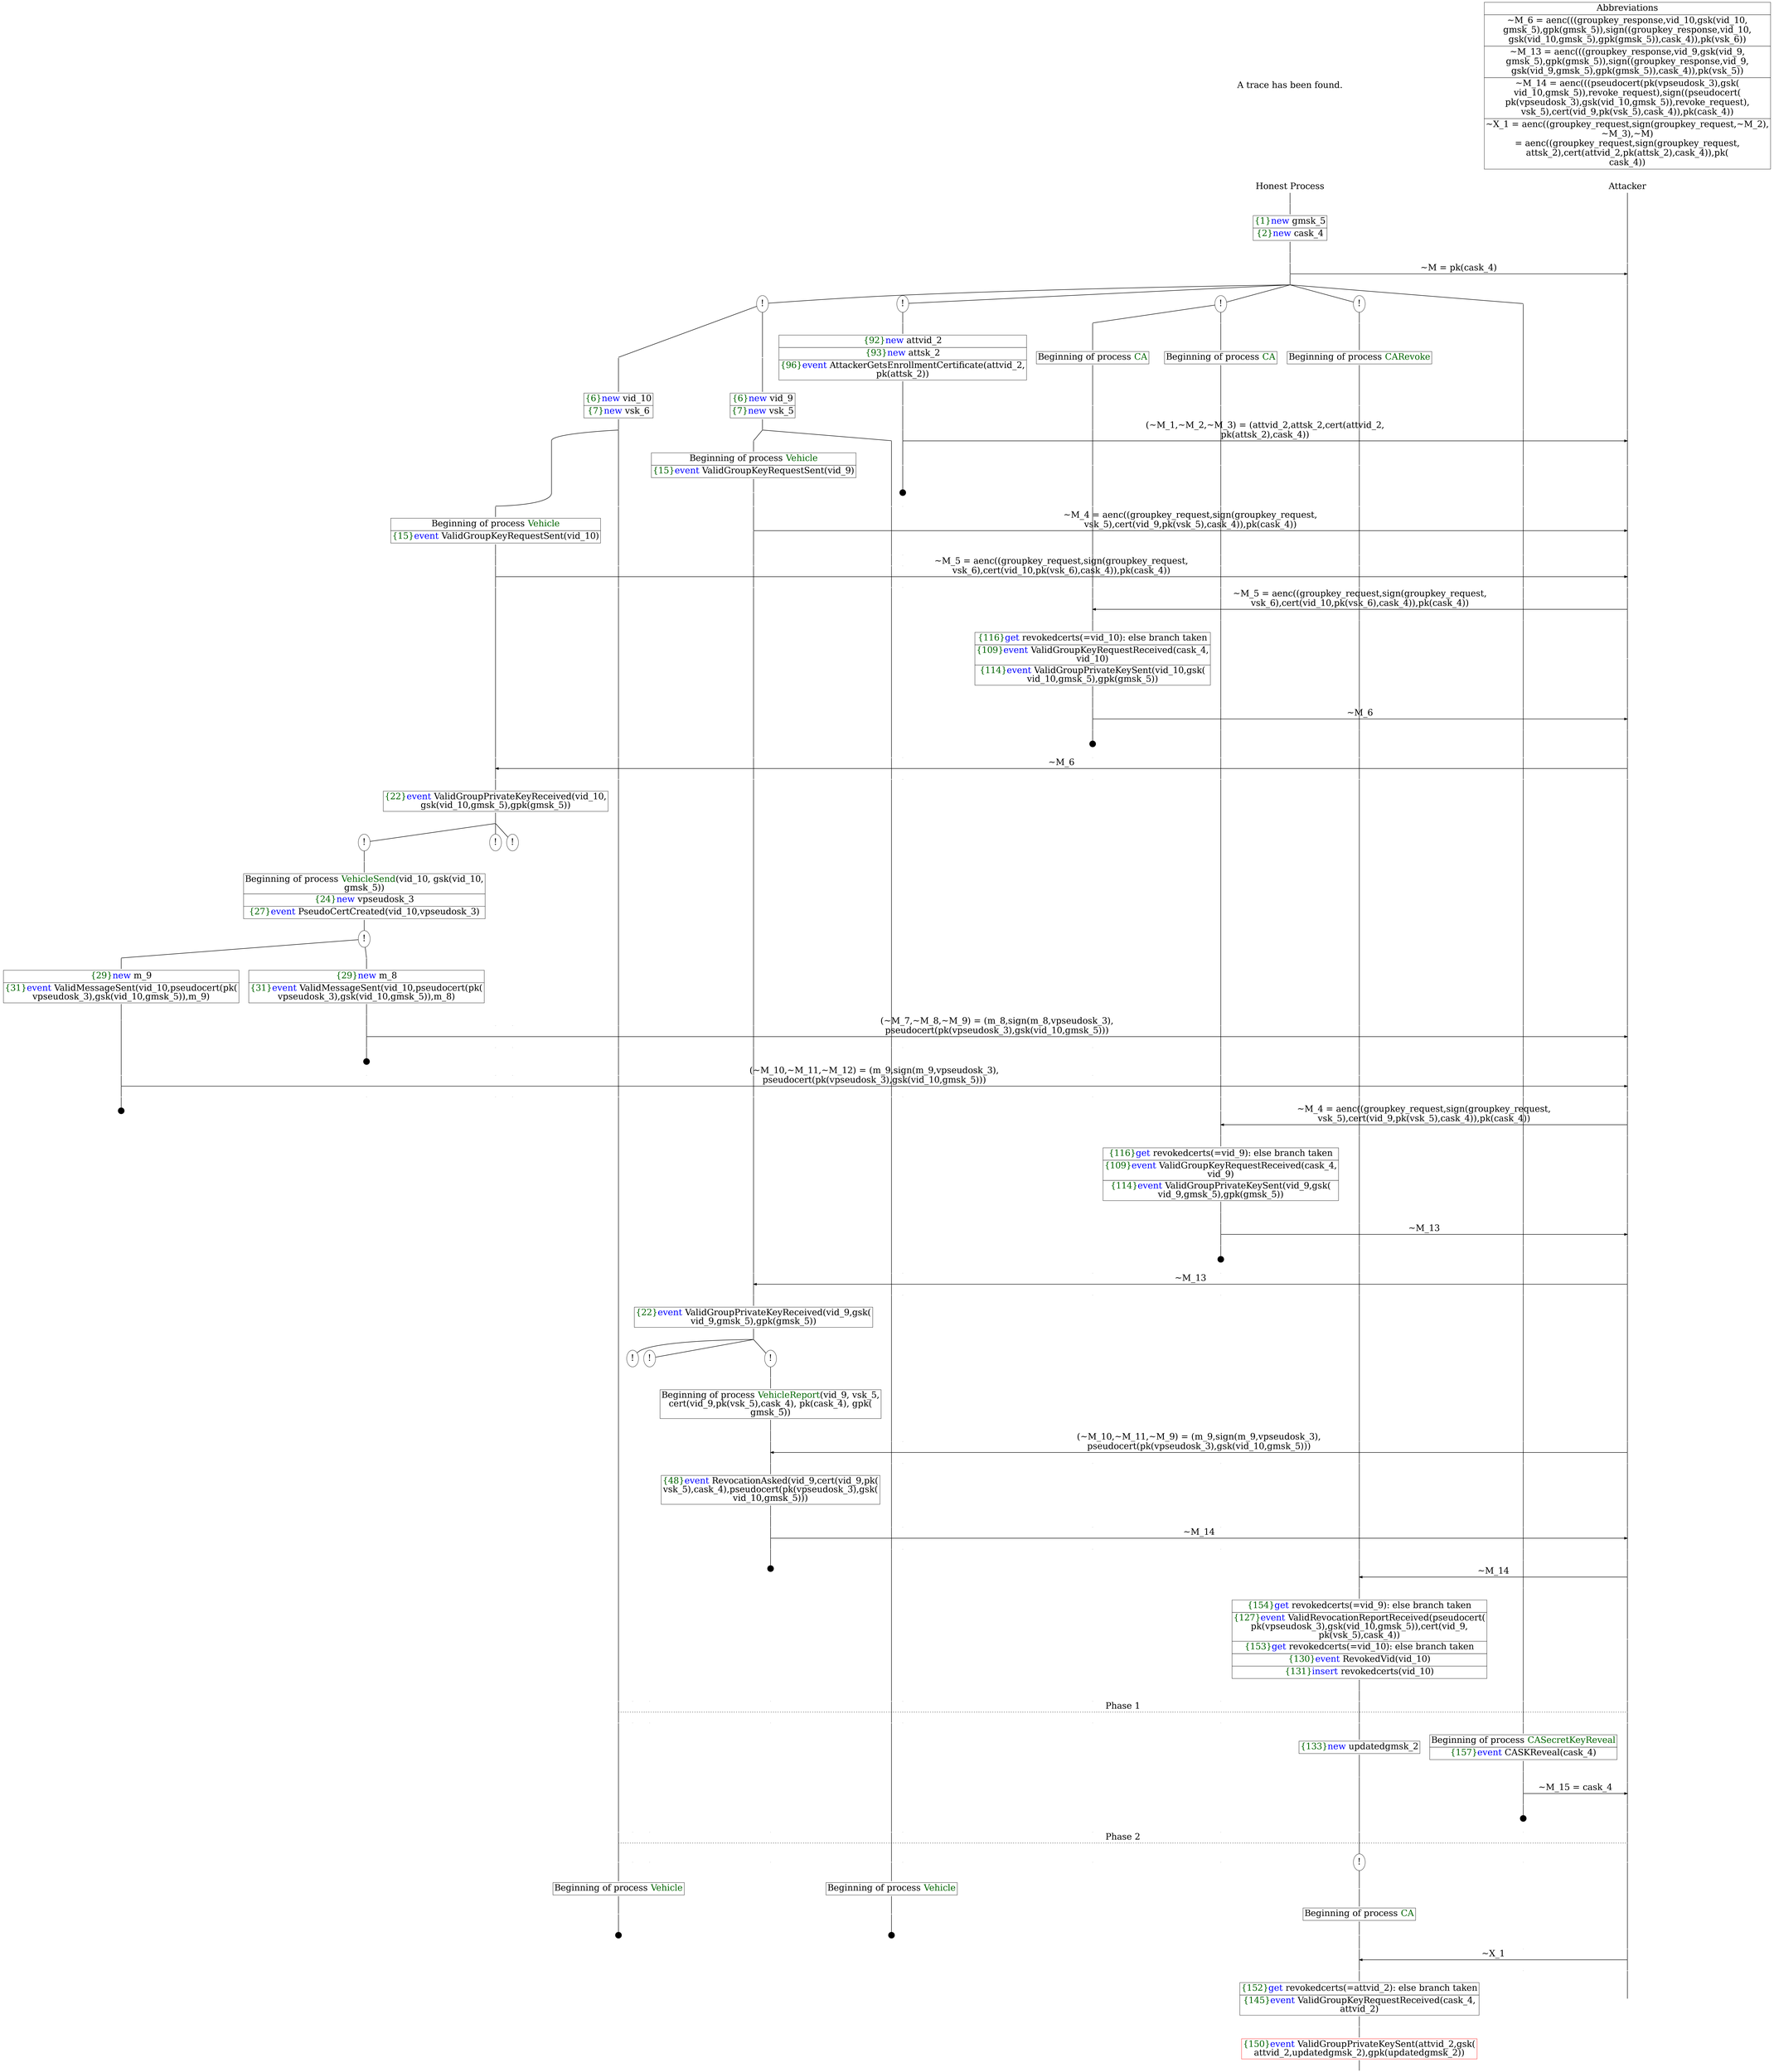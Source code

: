 digraph {
graph [ordering = out]
edge [arrowhead = none, penwidth = 1.6, fontsize = 30]
node [shape = point, width = 0, height = 0, fontsize = 30]
Trace [label = <A trace has been found.<br/>
>, shape = plaintext]
P0__0 [label = "Honest Process", shape = plaintext]
P__0 [label = "Attacker", shape = plaintext]
Trace -> P0__0 [label = "", style = invisible, weight = 100]{rank = same; P0__0 P__0}
P0__0 -> P0__1 [label = <>, weight = 100]
P0__1 -> P0__2 [label = <>, weight = 100]
P0__2 [shape = plaintext, label = <<TABLE BORDER="0" CELLBORDER="1" CELLSPACING="0" CELLPADDING="4"> <TR><TD><FONT COLOR="darkgreen">{1}</FONT><FONT COLOR="blue">new </FONT>gmsk_5</TD></TR><TR><TD><FONT COLOR="darkgreen">{2}</FONT><FONT COLOR="blue">new </FONT>cask_4</TD></TR></TABLE>>]
P0__2 -> P0__3 [label = <>, weight = 100]
P0__3 -> P0__4 [label = <>, weight = 100]
P__0 -> P__1 [label = <>, weight = 100]
{rank = same; P__1 P0__4}
P0__4 -> P0__5 [label = <>, weight = 100]
P__1 -> P__2 [label = <>, weight = 100]
{rank = same; P__2 P0__5}
P0__5 -> P__2 [label = <~M = pk(cask_4)>, arrowhead = normal]
P0__5 -> P0__6 [label = <>, weight = 100]
P__2 -> P__3 [label = <>, weight = 100]
{rank = same; P__3 P0__6}
/*RPar */
P0__6 -> P0_4__6 [label = <>]
P0__6 -> P0_3__6 [label = <>]
P0__6 -> P0_2__6 [label = <>]
P0__6 -> P0_1__6 [label = <>]
P0__6 -> P0_0__6 [label = <>]
P0__6 [label = "", fixedsize = false, width = 0, height = 0, shape = none]
{rank = same; P0_0__6 P0_1__6 P0_2__6 P0_3__6 P0_4__6}
P0_1__6 [label = "!", shape = ellipse]
P0_1_0__6 [label = "", fixedsize = false, width = 0, height = 0, shape = none]
P0_1__6 -> P0_1_0__6 [label = <>, weight = 100]
P0_1_0__6 -> P0_1_0__7 [label = <>, weight = 100]
P0_1_0__7 [shape = plaintext, label = <<TABLE BORDER="0" CELLBORDER="1" CELLSPACING="0" CELLPADDING="4"> <TR><TD>Beginning of process <FONT COLOR="darkgreen">CARevoke</FONT></TD></TR></TABLE>>]
P0_1_0__7 -> P0_1_0__8 [label = <>, weight = 100]
P0_2__6 [label = "!", shape = ellipse]
{rank = same; P0_2_1__6 P0_2_0__6}
P0_2_1__6 [label = "", fixedsize = false, width = 0, height = 0, shape = none]
P0_2__6 -> P0_2_1__6 [label = <>]
P0_2_0__6 [label = "", fixedsize = false, width = 0, height = 0, shape = none]
P0_2__6 -> P0_2_0__6 [label = <>]
P0_2_0__6 -> P0_2_0__7 [label = <>, weight = 100]
P0_2_0__7 [shape = plaintext, label = <<TABLE BORDER="0" CELLBORDER="1" CELLSPACING="0" CELLPADDING="4"> <TR><TD>Beginning of process <FONT COLOR="darkgreen">CA</FONT></TD></TR></TABLE>>]
P0_2_0__7 -> P0_2_0__8 [label = <>, weight = 100]
P0_2_1__6 -> P0_2_1__7 [label = <>, weight = 100]
P0_2_1__7 [shape = plaintext, label = <<TABLE BORDER="0" CELLBORDER="1" CELLSPACING="0" CELLPADDING="4"> <TR><TD>Beginning of process <FONT COLOR="darkgreen">CA</FONT></TD></TR></TABLE>>]
P0_2_1__7 -> P0_2_1__8 [label = <>, weight = 100]
P0_3__6 [label = "!", shape = ellipse]
P0_3_0__6 [label = "", fixedsize = false, width = 0, height = 0, shape = none]
P0_3__6 -> P0_3_0__6 [label = <>, weight = 100]
P0_3_0__6 -> P0_3_0__7 [label = <>, weight = 100]
P0_3_0__7 [shape = plaintext, label = <<TABLE BORDER="0" CELLBORDER="1" CELLSPACING="0" CELLPADDING="4"> <TR><TD><FONT COLOR="darkgreen">{92}</FONT><FONT COLOR="blue">new </FONT>attvid_2</TD></TR><TR><TD><FONT COLOR="darkgreen">{93}</FONT><FONT COLOR="blue">new </FONT>attsk_2</TD></TR><TR><TD><FONT COLOR="darkgreen">{96}</FONT><FONT COLOR="blue">event</FONT> AttackerGetsEnrollmentCertificate(attvid_2,<br/>
pk(attsk_2))</TD></TR></TABLE>>]
P0_3_0__7 -> P0_3_0__8 [label = <>, weight = 100]
P0_3_0__8 -> P0_3_0__9 [label = <>, weight = 100]
P0_2_1__8 -> P0_2_1__9 [label = <>, weight = 100]
P0_2_0__8 -> P0_2_0__9 [label = <>, weight = 100]
P0_1_0__8 -> P0_1_0__9 [label = <>, weight = 100]
P0_0__6 -> P0_0__7 [label = <>, weight = 100]
P__3 -> P__4 [label = <>, weight = 100]
{rank = same; P__4 P0_0__7 P0_1_0__9 P0_2_0__9 P0_2_1__9 P0_3_0__9}
P0_3_0__9 -> P0_3_0__10 [label = <>, weight = 100]
P__4 -> P__5 [label = <>, weight = 100]
{rank = same; P__5 P0_3_0__10}
P0_3_0__10 -> P__5 [label = <(~M_1,~M_2,~M_3) = (attvid_2,attsk_2,cert(attvid_2,<br/>
pk(attsk_2),cask_4))>, arrowhead = normal]
P0_3_0__10 -> P0_3_0__11 [label = <>, weight = 100]
P0_2_1__9 -> P0_2_1__10 [label = <>, weight = 100]
P0_2_0__9 -> P0_2_0__10 [label = <>, weight = 100]
P0_1_0__9 -> P0_1_0__10 [label = <>, weight = 100]
P0_0__7 -> P0_0__8 [label = <>, weight = 100]
P__5 -> P__6 [label = <>, weight = 100]
{rank = same; P__6 P0_0__8 P0_1_0__10 P0_2_0__10 P0_2_1__10 P0_3_0__11}
P0_3_0__12 [label = "", width = 0.3, height = 0.3]
P0_3_0__11 -> P0_3_0__12 [label = <>, weight = 100]
P0_4__6 [label = "!", shape = ellipse]
{rank = same; P0_4_1__6 P0_4_0__6}
P0_4_1__6 [label = "", fixedsize = false, width = 0, height = 0, shape = none]
P0_4__6 -> P0_4_1__6 [label = <>]
P0_4_0__6 [label = "", fixedsize = false, width = 0, height = 0, shape = none]
P0_4__6 -> P0_4_0__6 [label = <>]
P0_4_0__6 -> P0_4_0__7 [label = <>, weight = 100]
P0_4_0__7 [shape = plaintext, label = <<TABLE BORDER="0" CELLBORDER="1" CELLSPACING="0" CELLPADDING="4"> <TR><TD><FONT COLOR="darkgreen">{6}</FONT><FONT COLOR="blue">new </FONT>vid_9</TD></TR><TR><TD><FONT COLOR="darkgreen">{7}</FONT><FONT COLOR="blue">new </FONT>vsk_5</TD></TR></TABLE>>]
P0_4_0__7 -> P0_4_0__8 [label = <>, weight = 100]
/*RPar */
P0_4_0__8 -> P0_4_0_1__8 [label = <>]
P0_4_0__8 -> P0_4_0_0__8 [label = <>]
P0_4_0__8 [label = "", fixedsize = false, width = 0, height = 0, shape = none]
{rank = same; P0_4_0_0__8 P0_4_0_1__8}
P0_4_0_1__8 -> P0_4_0_1__9 [label = <>, weight = 100]
P0_4_0_1__9 [shape = plaintext, label = <<TABLE BORDER="0" CELLBORDER="1" CELLSPACING="0" CELLPADDING="4"> <TR><TD>Beginning of process <FONT COLOR="darkgreen">Vehicle</FONT></TD></TR><TR><TD><FONT COLOR="darkgreen">{15}</FONT><FONT COLOR="blue">event</FONT> ValidGroupKeyRequestSent(vid_9)</TD></TR></TABLE>>]
P0_4_0_1__9 -> P0_4_0_1__10 [label = <>, weight = 100]
P0_4_0_1__10 -> P0_4_0_1__11 [label = <>, weight = 100]
P0_4_0_0__8 -> P0_4_0_0__9 [label = <>, weight = 100]
P0_3_0__13 [label = "", style = invisible]
P0_3_0__12 -> P0_3_0__13 [label = <>, weight = 100, style = invisible]
P0_2_1__10 -> P0_2_1__11 [label = <>, weight = 100]
P0_2_0__10 -> P0_2_0__11 [label = <>, weight = 100]
P0_1_0__10 -> P0_1_0__11 [label = <>, weight = 100]
P0_0__8 -> P0_0__9 [label = <>, weight = 100]
P__6 -> P__7 [label = <>, weight = 100]
{rank = same; P__7 P0_0__9 P0_1_0__11 P0_2_0__11 P0_2_1__11 P0_3_0__13 P0_4_0_0__9 P0_4_0_1__11}
P0_4_0_1__11 -> P0_4_0_1__12 [label = <>, weight = 100]
P__7 -> P__8 [label = <>, weight = 100]
{rank = same; P__8 P0_4_0_1__12}
P0_4_0_1__12 -> P__8 [label = <~M_4 = aenc((groupkey_request,sign(groupkey_request,<br/>
vsk_5),cert(vid_9,pk(vsk_5),cask_4)),pk(cask_4))>, arrowhead = normal]
P0_4_0_1__12 -> P0_4_0_1__13 [label = <>, weight = 100]
P0_4_0_0__9 -> P0_4_0_0__10 [label = <>, weight = 100]
P0_3_0__14 [label = "", style = invisible]
P0_3_0__13 -> P0_3_0__14 [label = <>, weight = 100, style = invisible]
P0_2_1__11 -> P0_2_1__12 [label = <>, weight = 100]
P0_2_0__11 -> P0_2_0__12 [label = <>, weight = 100]
P0_1_0__11 -> P0_1_0__12 [label = <>, weight = 100]
P0_0__9 -> P0_0__10 [label = <>, weight = 100]
P__8 -> P__9 [label = <>, weight = 100]
{rank = same; P__9 P0_0__10 P0_1_0__12 P0_2_0__12 P0_2_1__12 P0_3_0__14 P0_4_0_0__10 P0_4_0_1__13}
P0_4_1__6 -> P0_4_1__7 [label = <>, weight = 100]
P0_4_1__7 [shape = plaintext, label = <<TABLE BORDER="0" CELLBORDER="1" CELLSPACING="0" CELLPADDING="4"> <TR><TD><FONT COLOR="darkgreen">{6}</FONT><FONT COLOR="blue">new </FONT>vid_10</TD></TR><TR><TD><FONT COLOR="darkgreen">{7}</FONT><FONT COLOR="blue">new </FONT>vsk_6</TD></TR></TABLE>>]
P0_4_1__7 -> P0_4_1__8 [label = <>, weight = 100]
/*RPar */
P0_4_1__8 -> P0_4_1_1__8 [label = <>]
P0_4_1__8 -> P0_4_1_0__8 [label = <>]
P0_4_1__8 [label = "", fixedsize = false, width = 0, height = 0, shape = none]
{rank = same; P0_4_1_0__8 P0_4_1_1__8}
P0_4_1_1__8 -> P0_4_1_1__9 [label = <>, weight = 100]
P0_4_1_1__9 [shape = plaintext, label = <<TABLE BORDER="0" CELLBORDER="1" CELLSPACING="0" CELLPADDING="4"> <TR><TD>Beginning of process <FONT COLOR="darkgreen">Vehicle</FONT></TD></TR><TR><TD><FONT COLOR="darkgreen">{15}</FONT><FONT COLOR="blue">event</FONT> ValidGroupKeyRequestSent(vid_10)</TD></TR></TABLE>>]
P0_4_1_1__9 -> P0_4_1_1__10 [label = <>, weight = 100]
P0_4_1_1__10 -> P0_4_1_1__11 [label = <>, weight = 100]
P0_4_1_0__8 -> P0_4_1_0__9 [label = <>, weight = 100]
P0_4_0_1__13 -> P0_4_0_1__14 [label = <>, weight = 100]
P0_4_0_0__10 -> P0_4_0_0__11 [label = <>, weight = 100]
P0_3_0__15 [label = "", style = invisible]
P0_3_0__14 -> P0_3_0__15 [label = <>, weight = 100, style = invisible]
P0_2_1__12 -> P0_2_1__13 [label = <>, weight = 100]
P0_2_0__12 -> P0_2_0__13 [label = <>, weight = 100]
P0_1_0__12 -> P0_1_0__13 [label = <>, weight = 100]
P0_0__10 -> P0_0__11 [label = <>, weight = 100]
P__9 -> P__10 [label = <>, weight = 100]
{rank = same; P__10 P0_0__11 P0_1_0__13 P0_2_0__13 P0_2_1__13 P0_3_0__15 P0_4_0_0__11 P0_4_0_1__14 P0_4_1_0__9 P0_4_1_1__11}
P0_4_1_1__11 -> P0_4_1_1__12 [label = <>, weight = 100]
P__10 -> P__11 [label = <>, weight = 100]
{rank = same; P__11 P0_4_1_1__12}
P0_4_1_1__12 -> P__11 [label = <~M_5 = aenc((groupkey_request,sign(groupkey_request,<br/>
vsk_6),cert(vid_10,pk(vsk_6),cask_4)),pk(cask_4))>, arrowhead = normal]
P0_4_1_1__12 -> P0_4_1_1__13 [label = <>, weight = 100]
P0_4_1_0__9 -> P0_4_1_0__10 [label = <>, weight = 100]
P0_4_0_1__14 -> P0_4_0_1__15 [label = <>, weight = 100]
P0_4_0_0__11 -> P0_4_0_0__12 [label = <>, weight = 100]
P0_3_0__16 [label = "", style = invisible]
P0_3_0__15 -> P0_3_0__16 [label = <>, weight = 100, style = invisible]
P0_2_1__13 -> P0_2_1__14 [label = <>, weight = 100]
P0_2_0__13 -> P0_2_0__14 [label = <>, weight = 100]
P0_1_0__13 -> P0_1_0__14 [label = <>, weight = 100]
P0_0__11 -> P0_0__12 [label = <>, weight = 100]
P__11 -> P__12 [label = <>, weight = 100]
{rank = same; P__12 P0_0__12 P0_1_0__14 P0_2_0__14 P0_2_1__14 P0_3_0__16 P0_4_0_0__12 P0_4_0_1__15 P0_4_1_0__10 P0_4_1_1__13}
P0_2_1__14 -> P0_2_1__15 [label = <>, weight = 100]
P0_2_0__14 -> P0_2_0__15 [label = <>, weight = 100]
P0_1_0__14 -> P0_1_0__15 [label = <>, weight = 100]
P0_0__12 -> P0_0__13 [label = <>, weight = 100]
P__12 -> P__13 [label = <>, weight = 100]
{rank = same; P__13 P0_0__13 P0_1_0__15 P0_2_0__15 P0_2_1__15}
P0_2_1__15 -> P0_2_1__16 [label = <>, weight = 100]
P__13 -> P__14 [label = <>, weight = 100]
{rank = same; P__14 P0_2_1__16}
P0_2_1__16 -> P__14 [label = <~M_5 = aenc((groupkey_request,sign(groupkey_request,<br/>
vsk_6),cert(vid_10,pk(vsk_6),cask_4)),pk(cask_4))>, dir = back, arrowhead = normal]
P0_2_1__16 -> P0_2_1__17 [label = <>, weight = 100]
P0_2_0__15 -> P0_2_0__16 [label = <>, weight = 100]
P0_1_0__15 -> P0_1_0__16 [label = <>, weight = 100]
P0_0__13 -> P0_0__14 [label = <>, weight = 100]
P__14 -> P__15 [label = <>, weight = 100]
{rank = same; P__15 P0_0__14 P0_1_0__16 P0_2_0__16 P0_2_1__17}
P0_2_1__17 -> P0_2_1__18 [label = <>, weight = 100]
P0_2_1__18 [shape = plaintext, label = <<TABLE BORDER="0" CELLBORDER="1" CELLSPACING="0" CELLPADDING="4"> <TR><TD><FONT COLOR="darkgreen">{116}</FONT><FONT COLOR="blue">get</FONT> revokedcerts(=vid_10): else branch taken<br/>
</TD></TR><TR><TD><FONT COLOR="darkgreen">{109}</FONT><FONT COLOR="blue">event</FONT> ValidGroupKeyRequestReceived(cask_4,<br/>
vid_10)</TD></TR><TR><TD><FONT COLOR="darkgreen">{114}</FONT><FONT COLOR="blue">event</FONT> ValidGroupPrivateKeySent(vid_10,gsk(<br/>
vid_10,gmsk_5),gpk(gmsk_5))</TD></TR></TABLE>>]
P0_2_1__18 -> P0_2_1__19 [label = <>, weight = 100]
P__15 -> P__16 [label = <>, weight = 100]
{rank = same; P__16 P0_2_1__18}
P0_2_1__19 -> P0_2_1__20 [label = <>, weight = 100]
P0_2_0__16 -> P0_2_0__17 [label = <>, weight = 100]
P0_1_0__16 -> P0_1_0__17 [label = <>, weight = 100]
P0_0__14 -> P0_0__15 [label = <>, weight = 100]
P__16 -> P__17 [label = <>, weight = 100]
{rank = same; P__17 P0_0__15 P0_1_0__17 P0_2_0__17 P0_2_1__20}
P0_2_1__20 -> P0_2_1__21 [label = <>, weight = 100]
P__17 -> P__18 [label = <>, weight = 100]
{rank = same; P__18 P0_2_1__21}
P0_2_1__21 -> P__18 [label = <~M_6>, arrowhead = normal]
P0_2_1__21 -> P0_2_1__22 [label = <>, weight = 100]
P0_2_0__17 -> P0_2_0__18 [label = <>, weight = 100]
P0_1_0__17 -> P0_1_0__18 [label = <>, weight = 100]
P0_0__15 -> P0_0__16 [label = <>, weight = 100]
P__18 -> P__19 [label = <>, weight = 100]
{rank = same; P__19 P0_0__16 P0_1_0__18 P0_2_0__18 P0_2_1__22}
P0_2_1__23 [label = "", width = 0.3, height = 0.3]
P0_2_1__22 -> P0_2_1__23 [label = <>, weight = 100]
P0_4_1_1__13 -> P0_4_1_1__14 [label = <>, weight = 100]
P0_4_1_0__10 -> P0_4_1_0__11 [label = <>, weight = 100]
P0_4_0_1__15 -> P0_4_0_1__16 [label = <>, weight = 100]
P0_4_0_0__12 -> P0_4_0_0__13 [label = <>, weight = 100]
P0_3_0__17 [label = "", style = invisible]
P0_3_0__16 -> P0_3_0__17 [label = <>, weight = 100, style = invisible]
P0_2_1__24 [label = "", style = invisible]
P0_2_1__23 -> P0_2_1__24 [label = <>, weight = 100, style = invisible]
P0_2_0__18 -> P0_2_0__19 [label = <>, weight = 100]
P0_1_0__18 -> P0_1_0__19 [label = <>, weight = 100]
P0_0__16 -> P0_0__17 [label = <>, weight = 100]
P__19 -> P__20 [label = <>, weight = 100]
{rank = same; P__20 P0_0__17 P0_1_0__19 P0_2_0__19 P0_2_1__24 P0_3_0__17 P0_4_0_0__13 P0_4_0_1__16 P0_4_1_0__11 P0_4_1_1__14}
P0_4_1_1__14 -> P0_4_1_1__15 [label = <>, weight = 100]
P__20 -> P__21 [label = <>, weight = 100]
{rank = same; P__21 P0_4_1_1__15}
P0_4_1_1__15 -> P__21 [label = <~M_6>, dir = back, arrowhead = normal]
P0_4_1_1__15 -> P0_4_1_1__16 [label = <>, weight = 100]
P0_4_1_0__11 -> P0_4_1_0__12 [label = <>, weight = 100]
P0_4_0_1__16 -> P0_4_0_1__17 [label = <>, weight = 100]
P0_4_0_0__13 -> P0_4_0_0__14 [label = <>, weight = 100]
P0_3_0__18 [label = "", style = invisible]
P0_3_0__17 -> P0_3_0__18 [label = <>, weight = 100, style = invisible]
P0_2_1__25 [label = "", style = invisible]
P0_2_1__24 -> P0_2_1__25 [label = <>, weight = 100, style = invisible]
P0_2_0__19 -> P0_2_0__20 [label = <>, weight = 100]
P0_1_0__19 -> P0_1_0__20 [label = <>, weight = 100]
P0_0__17 -> P0_0__18 [label = <>, weight = 100]
P__21 -> P__22 [label = <>, weight = 100]
{rank = same; P__22 P0_0__18 P0_1_0__20 P0_2_0__20 P0_2_1__25 P0_3_0__18 P0_4_0_0__14 P0_4_0_1__17 P0_4_1_0__12 P0_4_1_1__16}
P0_4_1_1__16 -> P0_4_1_1__17 [label = <>, weight = 100]
P0_4_1_1__17 [shape = plaintext, label = <<TABLE BORDER="0" CELLBORDER="1" CELLSPACING="0" CELLPADDING="4"> <TR><TD><FONT COLOR="darkgreen">{22}</FONT><FONT COLOR="blue">event</FONT> ValidGroupPrivateKeyReceived(vid_10,<br/>
gsk(vid_10,gmsk_5),gpk(gmsk_5))</TD></TR></TABLE>>]
P0_4_1_1__17 -> P0_4_1_1__18 [label = <>, weight = 100]
/*RPar */
P0_4_1_1__18 -> P0_4_1_1_2__18 [label = <>]
P0_4_1_1__18 -> P0_4_1_1_1__18 [label = <>]
P0_4_1_1__18 -> P0_4_1_1_0__18 [label = <>]
P0_4_1_1__18 [label = "", fixedsize = false, width = 0, height = 0, shape = none]
{rank = same; P0_4_1_1_0__18 P0_4_1_1_1__18 P0_4_1_1_2__18}
P0_4_1_1_0__18 [label = "!", shape = ellipse]
P0_4_1_1_1__18 [label = "!", shape = ellipse]
P0_4_1_1_2__18 [label = "!", shape = ellipse]
P0_4_1_1_2_0__18 [label = "", fixedsize = false, width = 0, height = 0, shape = none]
P0_4_1_1_2__18 -> P0_4_1_1_2_0__18 [label = <>, weight = 100]
P0_4_1_1_2_0__18 -> P0_4_1_1_2_0__19 [label = <>, weight = 100]
P0_4_1_1_2_0__19 [shape = plaintext, label = <<TABLE BORDER="0" CELLBORDER="1" CELLSPACING="0" CELLPADDING="4"> <TR><TD>Beginning of process <FONT COLOR="darkgreen">VehicleSend</FONT>(vid_10, gsk(vid_10,<br/>
gmsk_5))</TD></TR><TR><TD><FONT COLOR="darkgreen">{24}</FONT><FONT COLOR="blue">new </FONT>vpseudosk_3</TD></TR><TR><TD><FONT COLOR="darkgreen">{27}</FONT><FONT COLOR="blue">event</FONT> PseudoCertCreated(vid_10,vpseudosk_3)<br/>
</TD></TR></TABLE>>]
P0_4_1_1_2_0__19 -> P0_4_1_1_2_0__20 [label = <>, weight = 100]
P0_4_1_1_2_0__20 [label = "!", shape = ellipse]
{rank = same; P0_4_1_1_2_0_1__20 P0_4_1_1_2_0_0__20}
P0_4_1_1_2_0_1__20 [label = "", fixedsize = false, width = 0, height = 0, shape = none]
P0_4_1_1_2_0__20 -> P0_4_1_1_2_0_1__20 [label = <>]
P0_4_1_1_2_0_0__20 [label = "", fixedsize = false, width = 0, height = 0, shape = none]
P0_4_1_1_2_0__20 -> P0_4_1_1_2_0_0__20 [label = <>]
P0_4_1_1_2_0_0__20 -> P0_4_1_1_2_0_0__21 [label = <>, weight = 100]
P0_4_1_1_2_0_0__21 [shape = plaintext, label = <<TABLE BORDER="0" CELLBORDER="1" CELLSPACING="0" CELLPADDING="4"> <TR><TD><FONT COLOR="darkgreen">{29}</FONT><FONT COLOR="blue">new </FONT>m_8</TD></TR><TR><TD><FONT COLOR="darkgreen">{31}</FONT><FONT COLOR="blue">event</FONT> ValidMessageSent(vid_10,pseudocert(pk(<br/>
vpseudosk_3),gsk(vid_10,gmsk_5)),m_8)</TD></TR></TABLE>>]
P0_4_1_1_2_0_0__21 -> P0_4_1_1_2_0_0__22 [label = <>, weight = 100]
P0_4_1_1_2_0_0__22 -> P0_4_1_1_2_0_0__23 [label = <>, weight = 100]
P0_4_1_1_1__19 [label = "", style = invisible]
P0_4_1_1_1__18 -> P0_4_1_1_1__19 [label = <>, weight = 100, style = invisible]
P0_4_1_1_0__19 [label = "", style = invisible]
P0_4_1_1_0__18 -> P0_4_1_1_0__19 [label = <>, weight = 100, style = invisible]
P0_4_1_0__12 -> P0_4_1_0__13 [label = <>, weight = 100]
P0_4_0_1__17 -> P0_4_0_1__18 [label = <>, weight = 100]
P0_4_0_0__14 -> P0_4_0_0__15 [label = <>, weight = 100]
P0_3_0__19 [label = "", style = invisible]
P0_3_0__18 -> P0_3_0__19 [label = <>, weight = 100, style = invisible]
P0_2_1__26 [label = "", style = invisible]
P0_2_1__25 -> P0_2_1__26 [label = <>, weight = 100, style = invisible]
P0_2_0__20 -> P0_2_0__21 [label = <>, weight = 100]
P0_1_0__20 -> P0_1_0__21 [label = <>, weight = 100]
P0_0__18 -> P0_0__19 [label = <>, weight = 100]
P__22 -> P__23 [label = <>, weight = 100]
{rank = same; P__23 P0_0__19 P0_1_0__21 P0_2_0__21 P0_2_1__26 P0_3_0__19 P0_4_0_0__15 P0_4_0_1__18 P0_4_1_0__13 P0_4_1_1_0__19 P0_4_1_1_1__19 P0_4_1_1_2_0_0__23}
P0_4_1_1_2_0_0__23 -> P0_4_1_1_2_0_0__24 [label = <>, weight = 100]
P__23 -> P__24 [label = <>, weight = 100]
{rank = same; P__24 P0_4_1_1_2_0_0__24}
P0_4_1_1_2_0_0__24 -> P__24 [label = <(~M_7,~M_8,~M_9) = (m_8,sign(m_8,vpseudosk_3),<br/>
pseudocert(pk(vpseudosk_3),gsk(vid_10,gmsk_5)))>, arrowhead = normal]
P0_4_1_1_2_0_0__24 -> P0_4_1_1_2_0_0__25 [label = <>, weight = 100]
P0_4_1_1_1__20 [label = "", style = invisible]
P0_4_1_1_1__19 -> P0_4_1_1_1__20 [label = <>, weight = 100, style = invisible]
P0_4_1_1_0__20 [label = "", style = invisible]
P0_4_1_1_0__19 -> P0_4_1_1_0__20 [label = <>, weight = 100, style = invisible]
P0_4_1_0__13 -> P0_4_1_0__14 [label = <>, weight = 100]
P0_4_0_1__18 -> P0_4_0_1__19 [label = <>, weight = 100]
P0_4_0_0__15 -> P0_4_0_0__16 [label = <>, weight = 100]
P0_3_0__20 [label = "", style = invisible]
P0_3_0__19 -> P0_3_0__20 [label = <>, weight = 100, style = invisible]
P0_2_1__27 [label = "", style = invisible]
P0_2_1__26 -> P0_2_1__27 [label = <>, weight = 100, style = invisible]
P0_2_0__21 -> P0_2_0__22 [label = <>, weight = 100]
P0_1_0__21 -> P0_1_0__22 [label = <>, weight = 100]
P0_0__19 -> P0_0__20 [label = <>, weight = 100]
P__24 -> P__25 [label = <>, weight = 100]
{rank = same; P__25 P0_0__20 P0_1_0__22 P0_2_0__22 P0_2_1__27 P0_3_0__20 P0_4_0_0__16 P0_4_0_1__19 P0_4_1_0__14 P0_4_1_1_0__20 P0_4_1_1_1__20 P0_4_1_1_2_0_0__25}
P0_4_1_1_2_0_0__26 [label = "", width = 0.3, height = 0.3]
P0_4_1_1_2_0_0__25 -> P0_4_1_1_2_0_0__26 [label = <>, weight = 100]
P0_4_1_1_2_0_1__20 -> P0_4_1_1_2_0_1__21 [label = <>, weight = 100]
P0_4_1_1_2_0_1__21 [shape = plaintext, label = <<TABLE BORDER="0" CELLBORDER="1" CELLSPACING="0" CELLPADDING="4"> <TR><TD><FONT COLOR="darkgreen">{29}</FONT><FONT COLOR="blue">new </FONT>m_9</TD></TR><TR><TD><FONT COLOR="darkgreen">{31}</FONT><FONT COLOR="blue">event</FONT> ValidMessageSent(vid_10,pseudocert(pk(<br/>
vpseudosk_3),gsk(vid_10,gmsk_5)),m_9)</TD></TR></TABLE>>]
P0_4_1_1_2_0_1__21 -> P0_4_1_1_2_0_1__22 [label = <>, weight = 100]
P0_4_1_1_2_0_1__22 -> P0_4_1_1_2_0_1__23 [label = <>, weight = 100]
P0_4_1_1_2_0_0__27 [label = "", style = invisible]
P0_4_1_1_2_0_0__26 -> P0_4_1_1_2_0_0__27 [label = <>, weight = 100, style = invisible]
P0_4_1_1_1__21 [label = "", style = invisible]
P0_4_1_1_1__20 -> P0_4_1_1_1__21 [label = <>, weight = 100, style = invisible]
P0_4_1_1_0__21 [label = "", style = invisible]
P0_4_1_1_0__20 -> P0_4_1_1_0__21 [label = <>, weight = 100, style = invisible]
P0_4_1_0__14 -> P0_4_1_0__15 [label = <>, weight = 100]
P0_4_0_1__19 -> P0_4_0_1__20 [label = <>, weight = 100]
P0_4_0_0__16 -> P0_4_0_0__17 [label = <>, weight = 100]
P0_3_0__21 [label = "", style = invisible]
P0_3_0__20 -> P0_3_0__21 [label = <>, weight = 100, style = invisible]
P0_2_1__28 [label = "", style = invisible]
P0_2_1__27 -> P0_2_1__28 [label = <>, weight = 100, style = invisible]
P0_2_0__22 -> P0_2_0__23 [label = <>, weight = 100]
P0_1_0__22 -> P0_1_0__23 [label = <>, weight = 100]
P0_0__20 -> P0_0__21 [label = <>, weight = 100]
P__25 -> P__26 [label = <>, weight = 100]
{rank = same; P__26 P0_0__21 P0_1_0__23 P0_2_0__23 P0_2_1__28 P0_3_0__21 P0_4_0_0__17 P0_4_0_1__20 P0_4_1_0__15 P0_4_1_1_0__21 P0_4_1_1_1__21 P0_4_1_1_2_0_0__27 P0_4_1_1_2_0_1__23}
P0_4_1_1_2_0_1__23 -> P0_4_1_1_2_0_1__24 [label = <>, weight = 100]
P__26 -> P__27 [label = <>, weight = 100]
{rank = same; P__27 P0_4_1_1_2_0_1__24}
P0_4_1_1_2_0_1__24 -> P__27 [label = <(~M_10,~M_11,~M_12) = (m_9,sign(m_9,vpseudosk_3),<br/>
pseudocert(pk(vpseudosk_3),gsk(vid_10,gmsk_5)))>, arrowhead = normal]
P0_4_1_1_2_0_1__24 -> P0_4_1_1_2_0_1__25 [label = <>, weight = 100]
P0_4_1_1_2_0_0__28 [label = "", style = invisible]
P0_4_1_1_2_0_0__27 -> P0_4_1_1_2_0_0__28 [label = <>, weight = 100, style = invisible]
P0_4_1_1_1__22 [label = "", style = invisible]
P0_4_1_1_1__21 -> P0_4_1_1_1__22 [label = <>, weight = 100, style = invisible]
P0_4_1_1_0__22 [label = "", style = invisible]
P0_4_1_1_0__21 -> P0_4_1_1_0__22 [label = <>, weight = 100, style = invisible]
P0_4_1_0__15 -> P0_4_1_0__16 [label = <>, weight = 100]
P0_4_0_1__20 -> P0_4_0_1__21 [label = <>, weight = 100]
P0_4_0_0__17 -> P0_4_0_0__18 [label = <>, weight = 100]
P0_3_0__22 [label = "", style = invisible]
P0_3_0__21 -> P0_3_0__22 [label = <>, weight = 100, style = invisible]
P0_2_1__29 [label = "", style = invisible]
P0_2_1__28 -> P0_2_1__29 [label = <>, weight = 100, style = invisible]
P0_2_0__23 -> P0_2_0__24 [label = <>, weight = 100]
P0_1_0__23 -> P0_1_0__24 [label = <>, weight = 100]
P0_0__21 -> P0_0__22 [label = <>, weight = 100]
P__27 -> P__28 [label = <>, weight = 100]
{rank = same; P__28 P0_0__22 P0_1_0__24 P0_2_0__24 P0_2_1__29 P0_3_0__22 P0_4_0_0__18 P0_4_0_1__21 P0_4_1_0__16 P0_4_1_1_0__22 P0_4_1_1_1__22 P0_4_1_1_2_0_0__28 P0_4_1_1_2_0_1__25}
P0_4_1_1_2_0_1__26 [label = "", width = 0.3, height = 0.3]
P0_4_1_1_2_0_1__25 -> P0_4_1_1_2_0_1__26 [label = <>, weight = 100]
P0_2_0__24 -> P0_2_0__25 [label = <>, weight = 100]
P0_1_0__24 -> P0_1_0__25 [label = <>, weight = 100]
P0_0__22 -> P0_0__23 [label = <>, weight = 100]
P__28 -> P__29 [label = <>, weight = 100]
{rank = same; P__29 P0_0__23 P0_1_0__25 P0_2_0__25}
P0_2_0__25 -> P0_2_0__26 [label = <>, weight = 100]
P__29 -> P__30 [label = <>, weight = 100]
{rank = same; P__30 P0_2_0__26}
P0_2_0__26 -> P__30 [label = <~M_4 = aenc((groupkey_request,sign(groupkey_request,<br/>
vsk_5),cert(vid_9,pk(vsk_5),cask_4)),pk(cask_4))>, dir = back, arrowhead = normal]
P0_2_0__26 -> P0_2_0__27 [label = <>, weight = 100]
P0_1_0__25 -> P0_1_0__26 [label = <>, weight = 100]
P0_0__23 -> P0_0__24 [label = <>, weight = 100]
P__30 -> P__31 [label = <>, weight = 100]
{rank = same; P__31 P0_0__24 P0_1_0__26 P0_2_0__27}
P0_2_0__27 -> P0_2_0__28 [label = <>, weight = 100]
P0_2_0__28 [shape = plaintext, label = <<TABLE BORDER="0" CELLBORDER="1" CELLSPACING="0" CELLPADDING="4"> <TR><TD><FONT COLOR="darkgreen">{116}</FONT><FONT COLOR="blue">get</FONT> revokedcerts(=vid_9): else branch taken<br/>
</TD></TR><TR><TD><FONT COLOR="darkgreen">{109}</FONT><FONT COLOR="blue">event</FONT> ValidGroupKeyRequestReceived(cask_4,<br/>
vid_9)</TD></TR><TR><TD><FONT COLOR="darkgreen">{114}</FONT><FONT COLOR="blue">event</FONT> ValidGroupPrivateKeySent(vid_9,gsk(<br/>
vid_9,gmsk_5),gpk(gmsk_5))</TD></TR></TABLE>>]
P0_2_0__28 -> P0_2_0__29 [label = <>, weight = 100]
P__31 -> P__32 [label = <>, weight = 100]
{rank = same; P__32 P0_2_0__28}
P0_2_0__29 -> P0_2_0__30 [label = <>, weight = 100]
P0_1_0__26 -> P0_1_0__27 [label = <>, weight = 100]
P0_0__24 -> P0_0__25 [label = <>, weight = 100]
P__32 -> P__33 [label = <>, weight = 100]
{rank = same; P__33 P0_0__25 P0_1_0__27 P0_2_0__30}
P0_2_0__30 -> P0_2_0__31 [label = <>, weight = 100]
P__33 -> P__34 [label = <>, weight = 100]
{rank = same; P__34 P0_2_0__31}
P0_2_0__31 -> P__34 [label = <~M_13>, arrowhead = normal]
P0_2_0__31 -> P0_2_0__32 [label = <>, weight = 100]
P0_1_0__27 -> P0_1_0__28 [label = <>, weight = 100]
P0_0__25 -> P0_0__26 [label = <>, weight = 100]
P__34 -> P__35 [label = <>, weight = 100]
{rank = same; P__35 P0_0__26 P0_1_0__28 P0_2_0__32}
P0_2_0__33 [label = "", width = 0.3, height = 0.3]
P0_2_0__32 -> P0_2_0__33 [label = <>, weight = 100]
P0_4_0_1__21 -> P0_4_0_1__22 [label = <>, weight = 100]
P0_4_0_0__18 -> P0_4_0_0__19 [label = <>, weight = 100]
P0_3_0__23 [label = "", style = invisible]
P0_3_0__22 -> P0_3_0__23 [label = <>, weight = 100, style = invisible]
P0_2_1__30 [label = "", style = invisible]
P0_2_1__29 -> P0_2_1__30 [label = <>, weight = 100, style = invisible]
P0_2_0__34 [label = "", style = invisible]
P0_2_0__33 -> P0_2_0__34 [label = <>, weight = 100, style = invisible]
P0_1_0__28 -> P0_1_0__29 [label = <>, weight = 100]
P0_0__26 -> P0_0__27 [label = <>, weight = 100]
P__35 -> P__36 [label = <>, weight = 100]
{rank = same; P__36 P0_0__27 P0_1_0__29 P0_2_0__34 P0_2_1__30 P0_3_0__23 P0_4_0_0__19 P0_4_0_1__22}
P0_4_0_1__22 -> P0_4_0_1__23 [label = <>, weight = 100]
P__36 -> P__37 [label = <>, weight = 100]
{rank = same; P__37 P0_4_0_1__23}
P0_4_0_1__23 -> P__37 [label = <~M_13>, dir = back, arrowhead = normal]
P0_4_0_1__23 -> P0_4_0_1__24 [label = <>, weight = 100]
P0_4_0_0__19 -> P0_4_0_0__20 [label = <>, weight = 100]
P0_3_0__24 [label = "", style = invisible]
P0_3_0__23 -> P0_3_0__24 [label = <>, weight = 100, style = invisible]
P0_2_1__31 [label = "", style = invisible]
P0_2_1__30 -> P0_2_1__31 [label = <>, weight = 100, style = invisible]
P0_2_0__35 [label = "", style = invisible]
P0_2_0__34 -> P0_2_0__35 [label = <>, weight = 100, style = invisible]
P0_1_0__29 -> P0_1_0__30 [label = <>, weight = 100]
P0_0__27 -> P0_0__28 [label = <>, weight = 100]
P__37 -> P__38 [label = <>, weight = 100]
{rank = same; P__38 P0_0__28 P0_1_0__30 P0_2_0__35 P0_2_1__31 P0_3_0__24 P0_4_0_0__20 P0_4_0_1__24}
P0_4_0_1__24 -> P0_4_0_1__25 [label = <>, weight = 100]
P0_4_0_1__25 [shape = plaintext, label = <<TABLE BORDER="0" CELLBORDER="1" CELLSPACING="0" CELLPADDING="4"> <TR><TD><FONT COLOR="darkgreen">{22}</FONT><FONT COLOR="blue">event</FONT> ValidGroupPrivateKeyReceived(vid_9,gsk(<br/>
vid_9,gmsk_5),gpk(gmsk_5))</TD></TR></TABLE>>]
P0_4_0_1__25 -> P0_4_0_1__26 [label = <>, weight = 100]
/*RPar */
P0_4_0_1__26 -> P0_4_0_1_2__26 [label = <>]
P0_4_0_1__26 -> P0_4_0_1_1__26 [label = <>]
P0_4_0_1__26 -> P0_4_0_1_0__26 [label = <>]
P0_4_0_1__26 [label = "", fixedsize = false, width = 0, height = 0, shape = none]
{rank = same; P0_4_0_1_0__26 P0_4_0_1_1__26 P0_4_0_1_2__26}
P0_4_0_1_0__26 [label = "!", shape = ellipse]
P0_4_0_1_0_0__26 [label = "", fixedsize = false, width = 0, height = 0, shape = none]
P0_4_0_1_0__26 -> P0_4_0_1_0_0__26 [label = <>, weight = 100]
P0_4_0_1_0_0__26 -> P0_4_0_1_0_0__27 [label = <>, weight = 100]
P0_4_0_1_0_0__27 [shape = plaintext, label = <<TABLE BORDER="0" CELLBORDER="1" CELLSPACING="0" CELLPADDING="4"> <TR><TD>Beginning of process <FONT COLOR="darkgreen">VehicleReport</FONT>(vid_9, vsk_5,<br/>
cert(vid_9,pk(vsk_5),cask_4), pk(cask_4), gpk(<br/>
gmsk_5))</TD></TR></TABLE>>]
P0_4_0_1_0_0__27 -> P0_4_0_1_0_0__28 [label = <>, weight = 100]
P0_4_0_1_1__26 [label = "!", shape = ellipse]
P0_4_0_1_2__26 [label = "!", shape = ellipse]
P0_4_0_1_0_0__28 -> P0_4_0_1_0_0__29 [label = <>, weight = 100]
P0_4_0_0__20 -> P0_4_0_0__21 [label = <>, weight = 100]
P0_3_0__25 [label = "", style = invisible]
P0_3_0__24 -> P0_3_0__25 [label = <>, weight = 100, style = invisible]
P0_2_1__32 [label = "", style = invisible]
P0_2_1__31 -> P0_2_1__32 [label = <>, weight = 100, style = invisible]
P0_2_0__36 [label = "", style = invisible]
P0_2_0__35 -> P0_2_0__36 [label = <>, weight = 100, style = invisible]
P0_1_0__30 -> P0_1_0__31 [label = <>, weight = 100]
P0_0__28 -> P0_0__29 [label = <>, weight = 100]
P__38 -> P__39 [label = <>, weight = 100]
{rank = same; P__39 P0_0__29 P0_1_0__31 P0_2_0__36 P0_2_1__32 P0_3_0__25 P0_4_0_0__21 P0_4_0_1_0_0__29}
P0_4_0_1_0_0__29 -> P0_4_0_1_0_0__30 [label = <>, weight = 100]
P__39 -> P__40 [label = <>, weight = 100]
{rank = same; P__40 P0_4_0_1_0_0__30}
P0_4_0_1_0_0__30 -> P__40 [label = <(~M_10,~M_11,~M_9) = (m_9,sign(m_9,vpseudosk_3),<br/>
pseudocert(pk(vpseudosk_3),gsk(vid_10,gmsk_5)))>, dir = back, arrowhead = normal]
P0_4_0_1_0_0__30 -> P0_4_0_1_0_0__31 [label = <>, weight = 100]
P0_4_0_0__21 -> P0_4_0_0__22 [label = <>, weight = 100]
P0_3_0__26 [label = "", style = invisible]
P0_3_0__25 -> P0_3_0__26 [label = <>, weight = 100, style = invisible]
P0_2_1__33 [label = "", style = invisible]
P0_2_1__32 -> P0_2_1__33 [label = <>, weight = 100, style = invisible]
P0_2_0__37 [label = "", style = invisible]
P0_2_0__36 -> P0_2_0__37 [label = <>, weight = 100, style = invisible]
P0_1_0__31 -> P0_1_0__32 [label = <>, weight = 100]
P0_0__29 -> P0_0__30 [label = <>, weight = 100]
P__40 -> P__41 [label = <>, weight = 100]
{rank = same; P__41 P0_0__30 P0_1_0__32 P0_2_0__37 P0_2_1__33 P0_3_0__26 P0_4_0_0__22 P0_4_0_1_0_0__31}
P0_4_0_1_0_0__31 -> P0_4_0_1_0_0__32 [label = <>, weight = 100]
P0_4_0_1_0_0__32 [shape = plaintext, label = <<TABLE BORDER="0" CELLBORDER="1" CELLSPACING="0" CELLPADDING="4"> <TR><TD><FONT COLOR="darkgreen">{48}</FONT><FONT COLOR="blue">event</FONT> RevocationAsked(vid_9,cert(vid_9,pk(<br/>
vsk_5),cask_4),pseudocert(pk(vpseudosk_3),gsk(<br/>
vid_10,gmsk_5)))</TD></TR></TABLE>>]
P0_4_0_1_0_0__32 -> P0_4_0_1_0_0__33 [label = <>, weight = 100]
P0_4_0_1_0_0__33 -> P0_4_0_1_0_0__34 [label = <>, weight = 100]
P0_4_0_0__22 -> P0_4_0_0__23 [label = <>, weight = 100]
P0_3_0__27 [label = "", style = invisible]
P0_3_0__26 -> P0_3_0__27 [label = <>, weight = 100, style = invisible]
P0_2_1__34 [label = "", style = invisible]
P0_2_1__33 -> P0_2_1__34 [label = <>, weight = 100, style = invisible]
P0_2_0__38 [label = "", style = invisible]
P0_2_0__37 -> P0_2_0__38 [label = <>, weight = 100, style = invisible]
P0_1_0__32 -> P0_1_0__33 [label = <>, weight = 100]
P0_0__30 -> P0_0__31 [label = <>, weight = 100]
P__41 -> P__42 [label = <>, weight = 100]
{rank = same; P__42 P0_0__31 P0_1_0__33 P0_2_0__38 P0_2_1__34 P0_3_0__27 P0_4_0_0__23 P0_4_0_1_0_0__34}
P0_4_0_1_0_0__34 -> P0_4_0_1_0_0__35 [label = <>, weight = 100]
P__42 -> P__43 [label = <>, weight = 100]
{rank = same; P__43 P0_4_0_1_0_0__35}
P0_4_0_1_0_0__35 -> P__43 [label = <~M_14>, arrowhead = normal]
P0_4_0_1_0_0__35 -> P0_4_0_1_0_0__36 [label = <>, weight = 100]
P0_4_0_0__23 -> P0_4_0_0__24 [label = <>, weight = 100]
P0_3_0__28 [label = "", style = invisible]
P0_3_0__27 -> P0_3_0__28 [label = <>, weight = 100, style = invisible]
P0_2_1__35 [label = "", style = invisible]
P0_2_1__34 -> P0_2_1__35 [label = <>, weight = 100, style = invisible]
P0_2_0__39 [label = "", style = invisible]
P0_2_0__38 -> P0_2_0__39 [label = <>, weight = 100, style = invisible]
P0_1_0__33 -> P0_1_0__34 [label = <>, weight = 100]
P0_0__31 -> P0_0__32 [label = <>, weight = 100]
P__43 -> P__44 [label = <>, weight = 100]
{rank = same; P__44 P0_0__32 P0_1_0__34 P0_2_0__39 P0_2_1__35 P0_3_0__28 P0_4_0_0__24 P0_4_0_1_0_0__36}
P0_4_0_1_0_0__37 [label = "", width = 0.3, height = 0.3]
P0_4_0_1_0_0__36 -> P0_4_0_1_0_0__37 [label = <>, weight = 100]
P0_1_0__34 -> P0_1_0__35 [label = <>, weight = 100]
P0_0__32 -> P0_0__33 [label = <>, weight = 100]
P__44 -> P__45 [label = <>, weight = 100]
{rank = same; P__45 P0_0__33 P0_1_0__35}
P0_1_0__35 -> P0_1_0__36 [label = <>, weight = 100]
P__45 -> P__46 [label = <>, weight = 100]
{rank = same; P__46 P0_1_0__36}
P0_1_0__36 -> P__46 [label = <~M_14>, dir = back, arrowhead = normal]
P0_1_0__36 -> P0_1_0__37 [label = <>, weight = 100]
P0_0__33 -> P0_0__34 [label = <>, weight = 100]
P__46 -> P__47 [label = <>, weight = 100]
{rank = same; P__47 P0_0__34 P0_1_0__37}
P0_1_0__37 -> P0_1_0__38 [label = <>, weight = 100]
P0_1_0__38 [shape = plaintext, label = <<TABLE BORDER="0" CELLBORDER="1" CELLSPACING="0" CELLPADDING="4"> <TR><TD><FONT COLOR="darkgreen">{154}</FONT><FONT COLOR="blue">get</FONT> revokedcerts(=vid_9): else branch taken<br/>
</TD></TR><TR><TD><FONT COLOR="darkgreen">{127}</FONT><FONT COLOR="blue">event</FONT> ValidRevocationReportReceived(pseudocert(<br/>
pk(vpseudosk_3),gsk(vid_10,gmsk_5)),cert(vid_9,<br/>
pk(vsk_5),cask_4))</TD></TR><TR><TD><FONT COLOR="darkgreen">{153}</FONT><FONT COLOR="blue">get</FONT> revokedcerts(=vid_10): else branch taken<br/>
</TD></TR><TR><TD><FONT COLOR="darkgreen">{130}</FONT><FONT COLOR="blue">event</FONT> RevokedVid(vid_10)</TD></TR><TR><TD><FONT COLOR="darkgreen">{131}</FONT><FONT COLOR="blue">insert </FONT>revokedcerts(vid_10)</TD></TR></TABLE>>]
P0_1_0__38 -> P0_1_0__39 [label = <>, weight = 100]
P__47 -> P__48 [label = <>, weight = 100]
{rank = same; P__48 P0_1_0__38}
P0_4_1_0__16 -> P0_4_1_0__17 [label = <>, weight = 100]
P0_4_0_1_2__27 [label = "", style = invisible]
P0_4_0_1_2__26 -> P0_4_0_1_2__27 [label = <>, weight = 100, style = invisible]
P0_4_0_1_1__27 [label = "", style = invisible]
P0_4_0_1_1__26 -> P0_4_0_1_1__27 [label = <>, weight = 100, style = invisible]
P0_4_0_1_0_0__38 [label = "", style = invisible]
P0_4_0_1_0_0__37 -> P0_4_0_1_0_0__38 [label = <>, weight = 100, style = invisible]
P0_4_0_0__24 -> P0_4_0_0__25 [label = <>, weight = 100]
P0_3_0__29 [label = "", style = invisible]
P0_3_0__28 -> P0_3_0__29 [label = <>, weight = 100, style = invisible]
P0_2_1__36 [label = "", style = invisible]
P0_2_1__35 -> P0_2_1__36 [label = <>, weight = 100, style = invisible]
P0_2_0__40 [label = "", style = invisible]
P0_2_0__39 -> P0_2_0__40 [label = <>, weight = 100, style = invisible]
P0_1_0__39 -> P0_1_0__40 [label = <>, weight = 100]
P0_0__34 -> P0_0__35 [label = <>, weight = 100]
P__48 -> P__49 [label = <>, weight = 100]
{rank = same; P__49 P0_0__35 P0_1_0__40 P0_2_0__40 P0_2_1__36 P0_3_0__29 P0_4_0_0__25 P0_4_0_1_0_0__38 P0_4_0_1_1__27 P0_4_0_1_2__27 P0_4_1_0__17}
P0_4_1_0__17 -> P0_4_1_0__18 [label = <>, weight = 100]
P__49 -> P__50 [label = <>, weight = 100]
{rank = same; P__50 P0_4_1_0__18}
P0_4_1_0__18 -> P__50 [label = <Phase 1>, style = dotted]
P0_4_1_0__18 -> P0_4_1_0__19 [label = <>, weight = 100]
P0_4_0_1_2__28 [label = "", style = invisible]
P0_4_0_1_2__27 -> P0_4_0_1_2__28 [label = <>, weight = 100, style = invisible]
P0_4_0_1_1__28 [label = "", style = invisible]
P0_4_0_1_1__27 -> P0_4_0_1_1__28 [label = <>, weight = 100, style = invisible]
P0_4_0_1_0_0__39 [label = "", style = invisible]
P0_4_0_1_0_0__38 -> P0_4_0_1_0_0__39 [label = <>, weight = 100, style = invisible]
P0_4_0_0__25 -> P0_4_0_0__26 [label = <>, weight = 100]
P0_3_0__30 [label = "", style = invisible]
P0_3_0__29 -> P0_3_0__30 [label = <>, weight = 100, style = invisible]
P0_2_1__37 [label = "", style = invisible]
P0_2_1__36 -> P0_2_1__37 [label = <>, weight = 100, style = invisible]
P0_2_0__41 [label = "", style = invisible]
P0_2_0__40 -> P0_2_0__41 [label = <>, weight = 100, style = invisible]
P0_1_0__40 -> P0_1_0__41 [label = <>, weight = 100]
P0_0__35 -> P0_0__36 [label = <>, weight = 100]
P__50 -> P__51 [label = <>, weight = 100]
{rank = same; P__51 P0_0__36 P0_1_0__41 P0_2_0__41 P0_2_1__37 P0_3_0__30 P0_4_0_0__26 P0_4_0_1_0_0__39 P0_4_0_1_1__28 P0_4_0_1_2__28 P0_4_1_0__19}
P0_0__36 -> P0_0__37 [label = <>, weight = 100]
P0_0__37 [shape = plaintext, label = <<TABLE BORDER="0" CELLBORDER="1" CELLSPACING="0" CELLPADDING="4"> <TR><TD>Beginning of process <FONT COLOR="darkgreen">CASecretKeyReveal</FONT></TD></TR><TR><TD><FONT COLOR="darkgreen">{157}</FONT><FONT COLOR="blue">event</FONT> CASKReveal(cask_4)</TD></TR></TABLE>>]
P0_0__37 -> P0_0__38 [label = <>, weight = 100]
P0_0__38 -> P0_0__39 [label = <>, weight = 100]
P__51 -> P__52 [label = <>, weight = 100]
{rank = same; P__52 P0_0__39}
P0_0__39 -> P0_0__40 [label = <>, weight = 100]
P__52 -> P__53 [label = <>, weight = 100]
{rank = same; P__53 P0_0__40}
P0_0__40 -> P__53 [label = <~M_15 = cask_4>, arrowhead = normal]
P0_0__40 -> P0_0__41 [label = <>, weight = 100]
P__53 -> P__54 [label = <>, weight = 100]
{rank = same; P__54 P0_0__41}
P0_0__42 [label = "", width = 0.3, height = 0.3]
P0_0__41 -> P0_0__42 [label = <>, weight = 100]
P0_1_0__41 -> P0_1_0__42 [label = <>, weight = 100]
P0_1_0__42 [shape = plaintext, label = <<TABLE BORDER="0" CELLBORDER="1" CELLSPACING="0" CELLPADDING="4"> <TR><TD><FONT COLOR="darkgreen">{133}</FONT><FONT COLOR="blue">new </FONT>updatedgmsk_2</TD></TR></TABLE>>]
P0_1_0__42 -> P0_1_0__43 [label = <>, weight = 100]
P0_4_1_0__19 -> P0_4_1_0__20 [label = <>, weight = 100]
P0_4_0_1_2__29 [label = "", style = invisible]
P0_4_0_1_2__28 -> P0_4_0_1_2__29 [label = <>, weight = 100, style = invisible]
P0_4_0_1_1__29 [label = "", style = invisible]
P0_4_0_1_1__28 -> P0_4_0_1_1__29 [label = <>, weight = 100, style = invisible]
P0_4_0_1_0_0__40 [label = "", style = invisible]
P0_4_0_1_0_0__39 -> P0_4_0_1_0_0__40 [label = <>, weight = 100, style = invisible]
P0_4_0_0__26 -> P0_4_0_0__27 [label = <>, weight = 100]
P0_3_0__31 [label = "", style = invisible]
P0_3_0__30 -> P0_3_0__31 [label = <>, weight = 100, style = invisible]
P0_2_1__38 [label = "", style = invisible]
P0_2_1__37 -> P0_2_1__38 [label = <>, weight = 100, style = invisible]
P0_2_0__42 [label = "", style = invisible]
P0_2_0__41 -> P0_2_0__42 [label = <>, weight = 100, style = invisible]
P0_1_0__43 -> P0_1_0__44 [label = <>, weight = 100]
P0_0__43 [label = "", style = invisible]
P0_0__42 -> P0_0__43 [label = <>, weight = 100, style = invisible]
P__54 -> P__55 [label = <>, weight = 100]
{rank = same; P__55 P0_0__43 P0_1_0__44 P0_2_0__42 P0_2_1__38 P0_3_0__31 P0_4_0_0__27 P0_4_0_1_0_0__40 P0_4_0_1_1__29 P0_4_0_1_2__29 P0_4_1_0__20}
P0_4_1_0__20 -> P0_4_1_0__21 [label = <>, weight = 100]
P__55 -> P__56 [label = <>, weight = 100]
{rank = same; P__56 P0_4_1_0__21}
P0_4_1_0__21 -> P__56 [label = <Phase 2>, style = dotted]
P0_4_1_0__21 -> P0_4_1_0__22 [label = <>, weight = 100]
P0_4_0_1_2__30 [label = "", style = invisible]
P0_4_0_1_2__29 -> P0_4_0_1_2__30 [label = <>, weight = 100, style = invisible]
P0_4_0_1_1__30 [label = "", style = invisible]
P0_4_0_1_1__29 -> P0_4_0_1_1__30 [label = <>, weight = 100, style = invisible]
P0_4_0_1_0_0__41 [label = "", style = invisible]
P0_4_0_1_0_0__40 -> P0_4_0_1_0_0__41 [label = <>, weight = 100, style = invisible]
P0_4_0_0__27 -> P0_4_0_0__28 [label = <>, weight = 100]
P0_3_0__32 [label = "", style = invisible]
P0_3_0__31 -> P0_3_0__32 [label = <>, weight = 100, style = invisible]
P0_2_1__39 [label = "", style = invisible]
P0_2_1__38 -> P0_2_1__39 [label = <>, weight = 100, style = invisible]
P0_2_0__43 [label = "", style = invisible]
P0_2_0__42 -> P0_2_0__43 [label = <>, weight = 100, style = invisible]
P0_1_0__44 -> P0_1_0__45 [label = <>, weight = 100]
P0_0__44 [label = "", style = invisible]
P0_0__43 -> P0_0__44 [label = <>, weight = 100, style = invisible]
P__56 -> P__57 [label = <>, weight = 100]
{rank = same; P__57 P0_0__44 P0_1_0__45 P0_2_0__43 P0_2_1__39 P0_3_0__32 P0_4_0_0__28 P0_4_0_1_0_0__41 P0_4_0_1_1__30 P0_4_0_1_2__30 P0_4_1_0__22}
P0_1_0__45 [label = "!", shape = ellipse]
P0_1_0_0__45 [label = "", fixedsize = false, width = 0, height = 0, shape = none]
P0_1_0__45 -> P0_1_0_0__45 [label = <>, weight = 100]
P0_1_0_0__45 -> P0_1_0_0__46 [label = <>, weight = 100]
P0_1_0_0__46 [shape = plaintext, label = <<TABLE BORDER="0" CELLBORDER="1" CELLSPACING="0" CELLPADDING="4"> <TR><TD>Beginning of process <FONT COLOR="darkgreen">CA</FONT></TD></TR></TABLE>>]
P0_1_0_0__46 -> P0_1_0_0__47 [label = <>, weight = 100]
P0_4_0_0__28 -> P0_4_0_0__29 [label = <>, weight = 100]
P0_4_0_0__29 [shape = plaintext, label = <<TABLE BORDER="0" CELLBORDER="1" CELLSPACING="0" CELLPADDING="4"> <TR><TD>Beginning of process <FONT COLOR="darkgreen">Vehicle</FONT></TD></TR></TABLE>>]
P0_4_0_0__29 -> P0_4_0_0__30 [label = <>, weight = 100]
P0_4_0_0__31 [label = "", width = 0.3, height = 0.3]
P0_4_0_0__30 -> P0_4_0_0__31 [label = <>, weight = 100]
P0_4_1_0__22 -> P0_4_1_0__23 [label = <>, weight = 100]
P0_4_1_0__23 [shape = plaintext, label = <<TABLE BORDER="0" CELLBORDER="1" CELLSPACING="0" CELLPADDING="4"> <TR><TD>Beginning of process <FONT COLOR="darkgreen">Vehicle</FONT></TD></TR></TABLE>>]
P0_4_1_0__23 -> P0_4_1_0__24 [label = <>, weight = 100]
P0_4_1_0__25 [label = "", width = 0.3, height = 0.3]
P0_4_1_0__24 -> P0_4_1_0__25 [label = <>, weight = 100]
P0_1_0_0__47 -> P0_1_0_0__48 [label = <>, weight = 100]
P0_0__45 [label = "", style = invisible]
P0_0__44 -> P0_0__45 [label = <>, weight = 100, style = invisible]
P__57 -> P__58 [label = <>, weight = 100]
{rank = same; P__58 P0_0__45 P0_1_0_0__48}
P0_1_0_0__48 -> P0_1_0_0__49 [label = <>, weight = 100]
P__58 -> P__59 [label = <>, weight = 100]
{rank = same; P__59 P0_1_0_0__49}
P0_1_0_0__49 -> P__59 [label = <~X_1>, dir = back, arrowhead = normal]
P0_1_0_0__49 -> P0_1_0_0__50 [label = <>, weight = 100]
P0_0__46 [label = "", style = invisible]
P0_0__45 -> P0_0__46 [label = <>, weight = 100, style = invisible]
P__59 -> P__60 [label = <>, weight = 100]
{rank = same; P__60 P0_0__46 P0_1_0_0__50}
P0_1_0_0__50 -> P0_1_0_0__51 [label = <>, weight = 100]
P0_1_0_0__51 [shape = plaintext, label = <<TABLE BORDER="0" CELLBORDER="1" CELLSPACING="0" CELLPADDING="4"> <TR><TD><FONT COLOR="darkgreen">{152}</FONT><FONT COLOR="blue">get</FONT> revokedcerts(=attvid_2): else branch taken<br/>
</TD></TR><TR><TD><FONT COLOR="darkgreen">{145}</FONT><FONT COLOR="blue">event</FONT> ValidGroupKeyRequestReceived(cask_4,<br/>
attvid_2)</TD></TR></TABLE>>]
P0_1_0_0__51 -> P0_1_0_0__52 [label = <>, weight = 100]
P__60 -> P__61 [label = <>, weight = 100]
{rank = same; P__61 P0_1_0_0__51}
P0_1_0_0__52 -> P0_1_0_0__53 [label = <>, weight = 100]
P0_1_0_0__53 [color = red, shape = plaintext, label = <<TABLE BORDER="0" CELLBORDER="1" CELLSPACING="0" CELLPADDING="4"> <TR><TD><FONT COLOR="darkgreen">{150}</FONT><FONT COLOR="blue">event</FONT> ValidGroupPrivateKeySent(attvid_2,gsk(<br/>
attvid_2,updatedgmsk_2),gpk(updatedgmsk_2))</TD></TR></TABLE>>]
P0_1_0_0__53 -> P0_1_0_0__54 [label = <>, weight = 100]
Abbrev [shape = plaintext, label = <<TABLE BORDER="0" CELLBORDER="1" CELLSPACING="0" CELLPADDING="4"><TR> <TD> Abbreviations </TD></TR><TR><TD>~M_6 = aenc(((groupkey_response,vid_10,gsk(vid_10,<br/>
gmsk_5),gpk(gmsk_5)),sign((groupkey_response,vid_10,<br/>
gsk(vid_10,gmsk_5),gpk(gmsk_5)),cask_4)),pk(vsk_6))</TD></TR><TR><TD>~M_13 = aenc(((groupkey_response,vid_9,gsk(vid_9,<br/>
gmsk_5),gpk(gmsk_5)),sign((groupkey_response,vid_9,<br/>
gsk(vid_9,gmsk_5),gpk(gmsk_5)),cask_4)),pk(vsk_5))</TD></TR><TR><TD>~M_14 = aenc(((pseudocert(pk(vpseudosk_3),gsk(<br/>
vid_10,gmsk_5)),revoke_request),sign((pseudocert(<br/>
pk(vpseudosk_3),gsk(vid_10,gmsk_5)),revoke_request),<br/>
vsk_5),cert(vid_9,pk(vsk_5),cask_4)),pk(cask_4))</TD></TR><TR><TD>~X_1 = aenc((groupkey_request,sign(groupkey_request,~M_2),<br/>
~M_3),~M)<br/>
= aenc((groupkey_request,sign(groupkey_request,<br/>
attsk_2),cert(attvid_2,pk(attsk_2),cask_4)),pk(<br/>
cask_4))</TD></TR></TABLE>>]Abbrev -> P__0 [style = invisible, weight =100]}